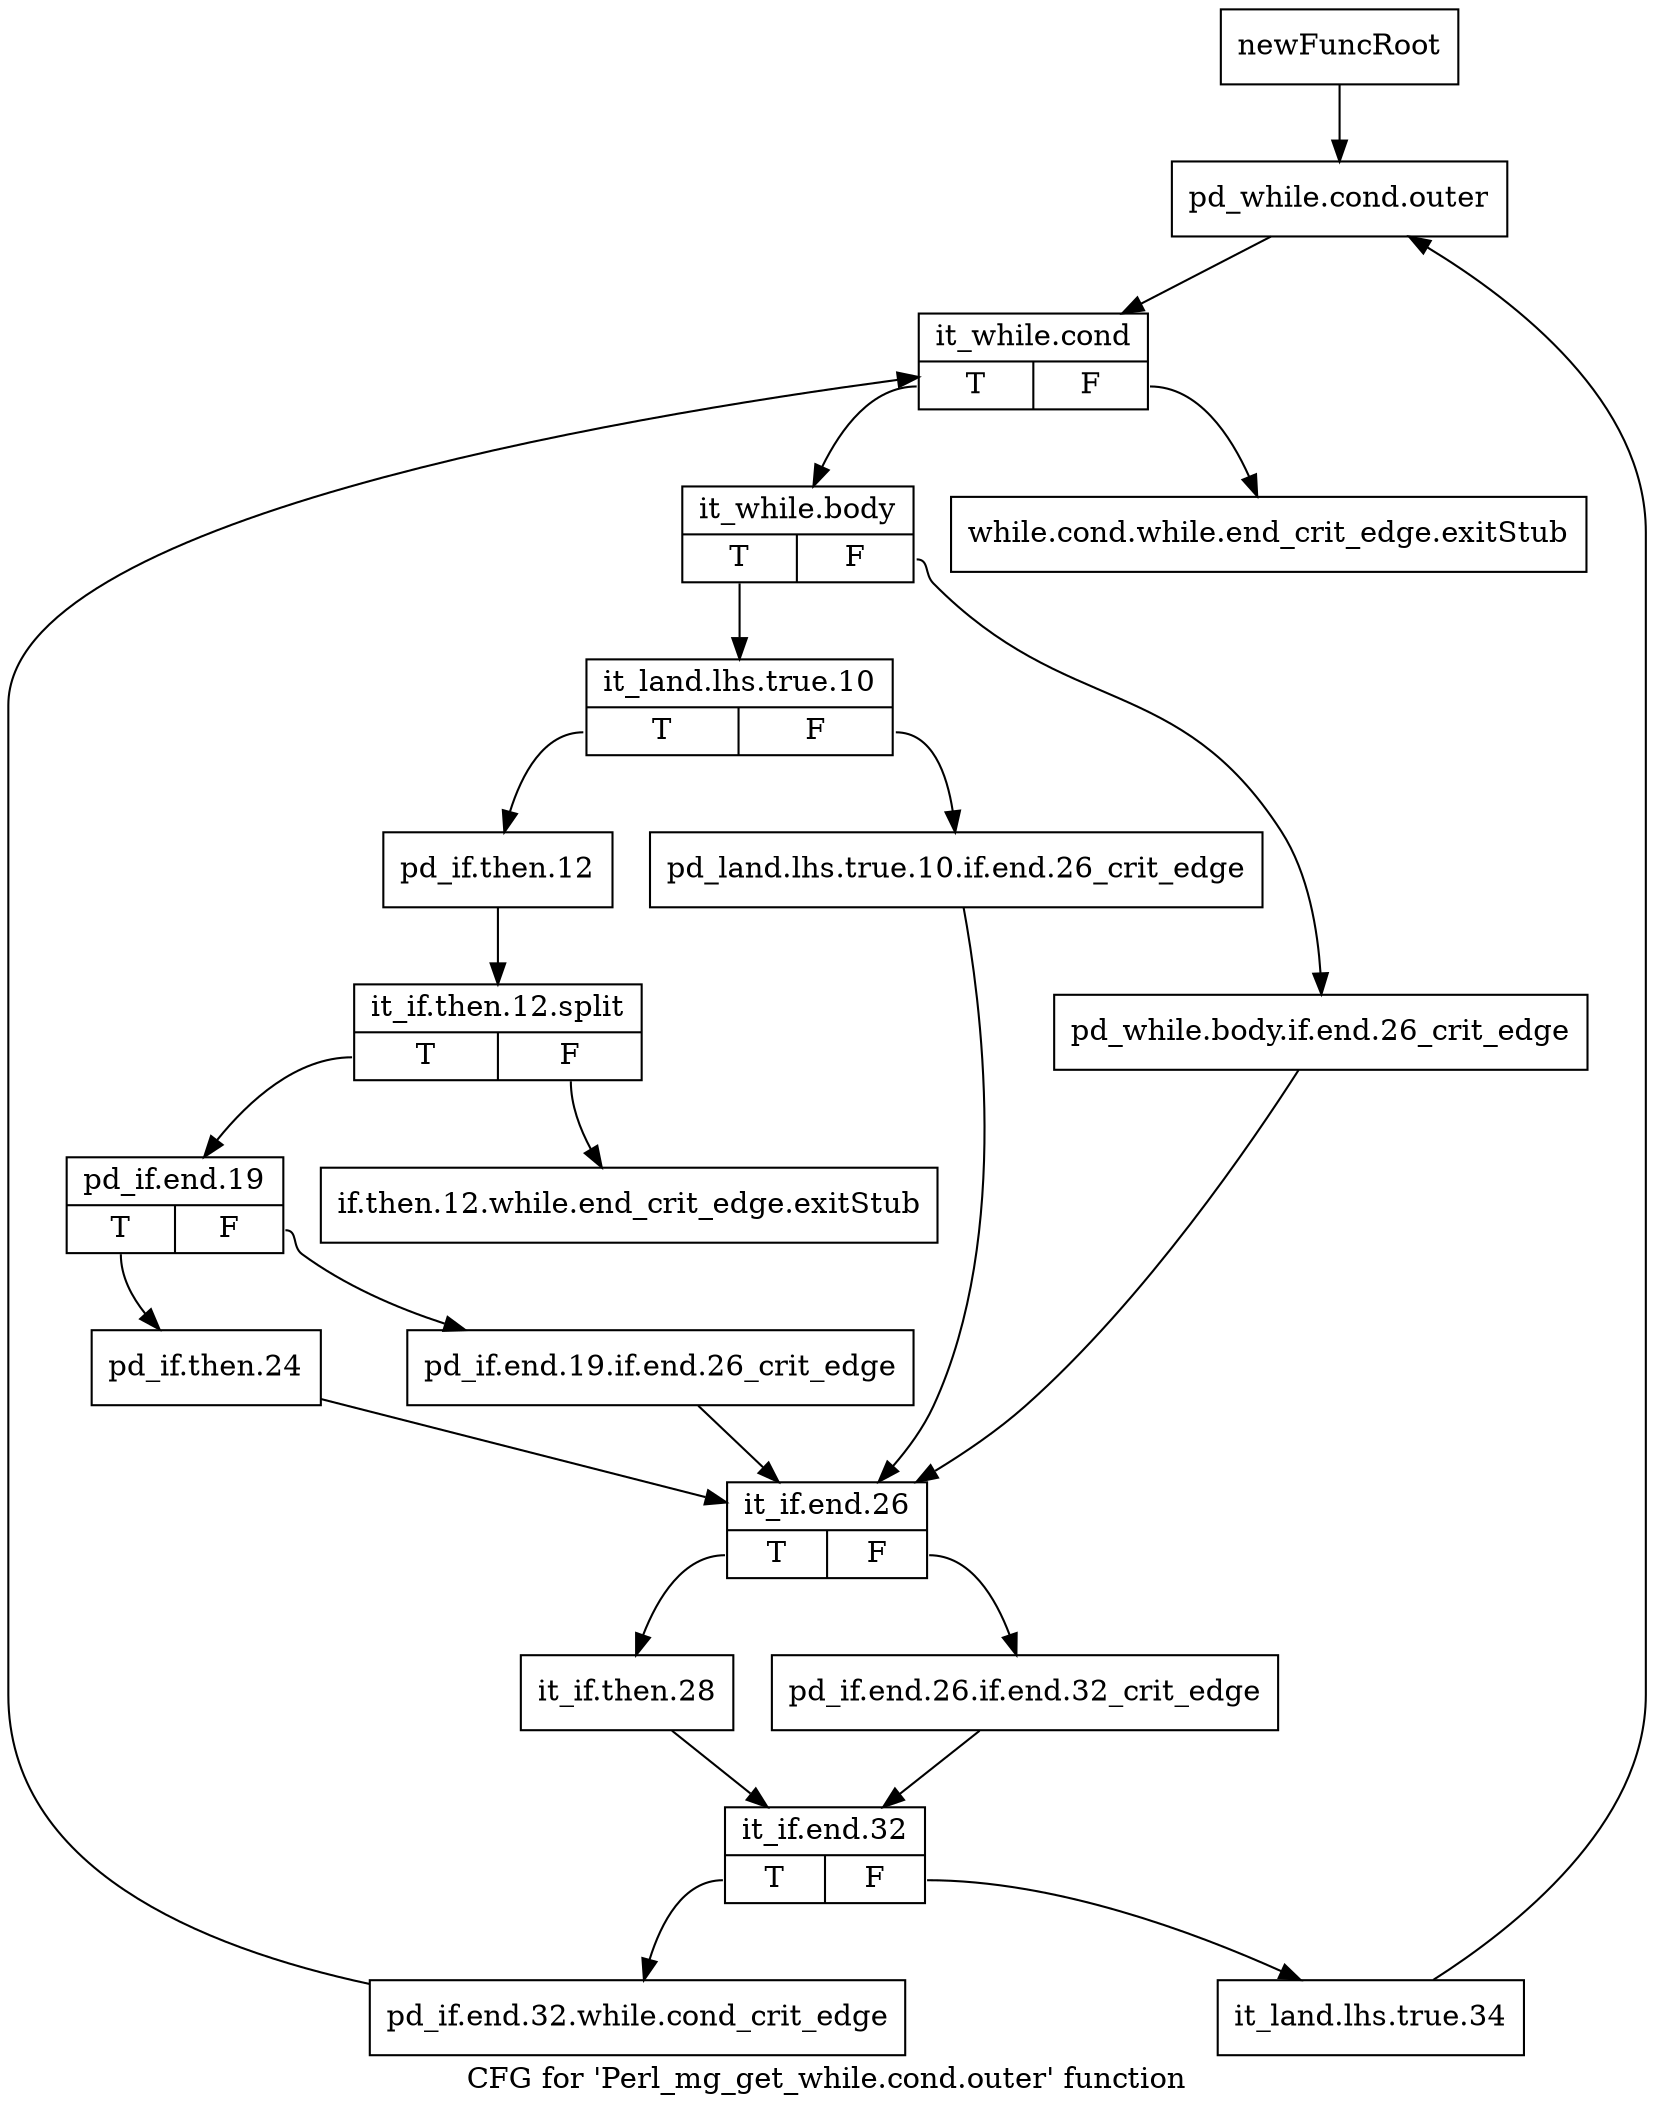 digraph "CFG for 'Perl_mg_get_while.cond.outer' function" {
	label="CFG for 'Perl_mg_get_while.cond.outer' function";

	Node0x4bb5ba0 [shape=record,label="{newFuncRoot}"];
	Node0x4bb5ba0 -> Node0x4bb6420;
	Node0x4bb5bf0 [shape=record,label="{while.cond.while.end_crit_edge.exitStub}"];
	Node0x4bb5c40 [shape=record,label="{if.then.12.while.end_crit_edge.exitStub}"];
	Node0x4bb6420 [shape=record,label="{pd_while.cond.outer}"];
	Node0x4bb6420 -> Node0x4bb6470;
	Node0x4bb6470 [shape=record,label="{it_while.cond|{<s0>T|<s1>F}}"];
	Node0x4bb6470:s0 -> Node0x4bb64c0;
	Node0x4bb6470:s1 -> Node0x4bb5bf0;
	Node0x4bb64c0 [shape=record,label="{it_while.body|{<s0>T|<s1>F}}"];
	Node0x4bb64c0:s0 -> Node0x4bb6560;
	Node0x4bb64c0:s1 -> Node0x4bb6510;
	Node0x4bb6510 [shape=record,label="{pd_while.body.if.end.26_crit_edge}"];
	Node0x4bb6510 -> Node0x4bb6740;
	Node0x4bb6560 [shape=record,label="{it_land.lhs.true.10|{<s0>T|<s1>F}}"];
	Node0x4bb6560:s0 -> Node0x4bb6600;
	Node0x4bb6560:s1 -> Node0x4bb65b0;
	Node0x4bb65b0 [shape=record,label="{pd_land.lhs.true.10.if.end.26_crit_edge}"];
	Node0x4bb65b0 -> Node0x4bb6740;
	Node0x4bb6600 [shape=record,label="{pd_if.then.12}"];
	Node0x4bb6600 -> Node0x655b8b0;
	Node0x655b8b0 [shape=record,label="{it_if.then.12.split|{<s0>T|<s1>F}}"];
	Node0x655b8b0:s0 -> Node0x4bb6650;
	Node0x655b8b0:s1 -> Node0x4bb5c40;
	Node0x4bb6650 [shape=record,label="{pd_if.end.19|{<s0>T|<s1>F}}"];
	Node0x4bb6650:s0 -> Node0x4bb66f0;
	Node0x4bb6650:s1 -> Node0x4bb66a0;
	Node0x4bb66a0 [shape=record,label="{pd_if.end.19.if.end.26_crit_edge}"];
	Node0x4bb66a0 -> Node0x4bb6740;
	Node0x4bb66f0 [shape=record,label="{pd_if.then.24}"];
	Node0x4bb66f0 -> Node0x4bb6740;
	Node0x4bb6740 [shape=record,label="{it_if.end.26|{<s0>T|<s1>F}}"];
	Node0x4bb6740:s0 -> Node0x4bb67e0;
	Node0x4bb6740:s1 -> Node0x4bb6790;
	Node0x4bb6790 [shape=record,label="{pd_if.end.26.if.end.32_crit_edge}"];
	Node0x4bb6790 -> Node0x4bb6830;
	Node0x4bb67e0 [shape=record,label="{it_if.then.28}"];
	Node0x4bb67e0 -> Node0x4bb6830;
	Node0x4bb6830 [shape=record,label="{it_if.end.32|{<s0>T|<s1>F}}"];
	Node0x4bb6830:s0 -> Node0x4bb68d0;
	Node0x4bb6830:s1 -> Node0x4bb6880;
	Node0x4bb6880 [shape=record,label="{it_land.lhs.true.34}"];
	Node0x4bb6880 -> Node0x4bb6420;
	Node0x4bb68d0 [shape=record,label="{pd_if.end.32.while.cond_crit_edge}"];
	Node0x4bb68d0 -> Node0x4bb6470;
}

